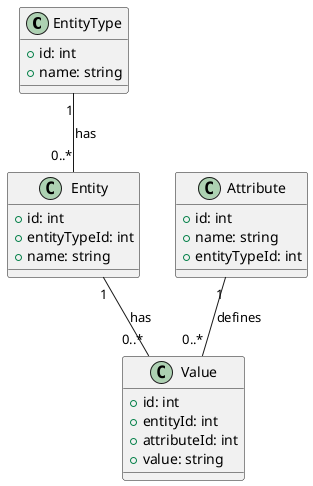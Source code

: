 @startuml
' Define classes
class EntityType {
  +id: int
  +name: string
}

class Entity {
  +id: int
  +entityTypeId: int
  +name: string
}

class Attribute {
  +id: int
  +name: string
  +entityTypeId: int
}

class Value {
  +id: int
  +entityId: int
  +attributeId: int
  +value: string
}

' Relationships
EntityType "1" -- "0..*" Entity : has
Entity "1" -- "0..*" Value : has
Attribute "1" -- "0..*" Value : defines
@enduml
